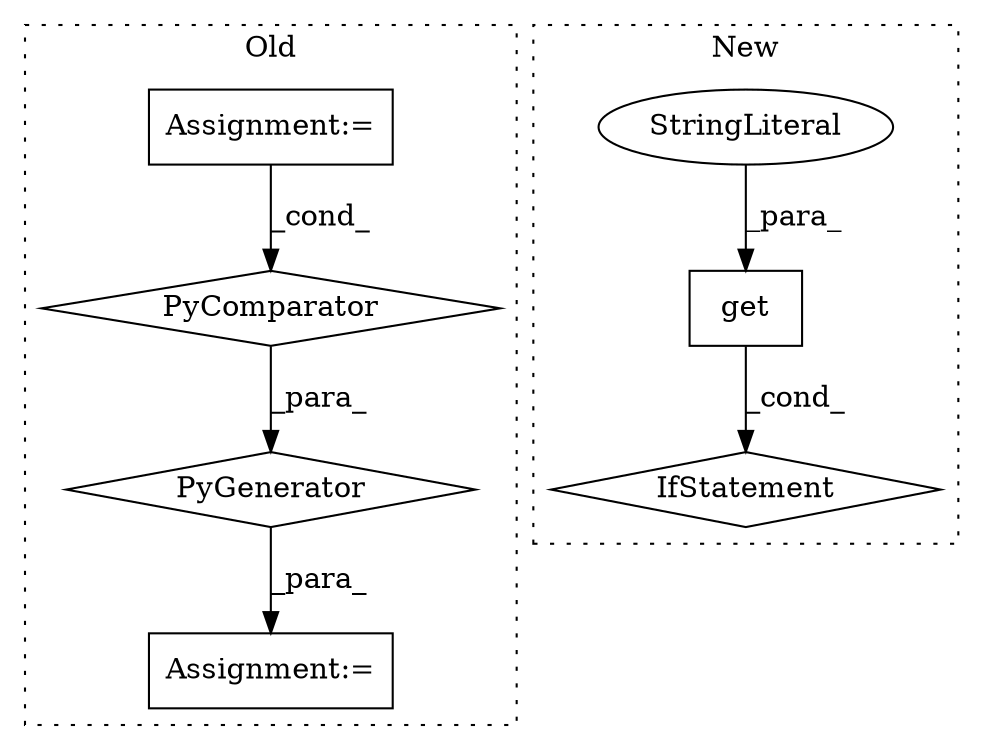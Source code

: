digraph G {
subgraph cluster0 {
1 [label="PyGenerator" a="107" s="1455" l="142" shape="diamond"];
3 [label="Assignment:=" a="7" s="1565" l="26" shape="box"];
4 [label="PyComparator" a="113" s="1565" l="26" shape="diamond"];
5 [label="Assignment:=" a="7" s="1439" l="1" shape="box"];
label = "Old";
style="dotted";
}
subgraph cluster1 {
2 [label="get" a="32" s="1351,1370" l="4,1" shape="box"];
6 [label="StringLiteral" a="45" s="1355" l="9" shape="ellipse"];
7 [label="IfStatement" a="25" s="1340,1371" l="4,2" shape="diamond"];
label = "New";
style="dotted";
}
1 -> 5 [label="_para_"];
2 -> 7 [label="_cond_"];
3 -> 4 [label="_cond_"];
4 -> 1 [label="_para_"];
6 -> 2 [label="_para_"];
}